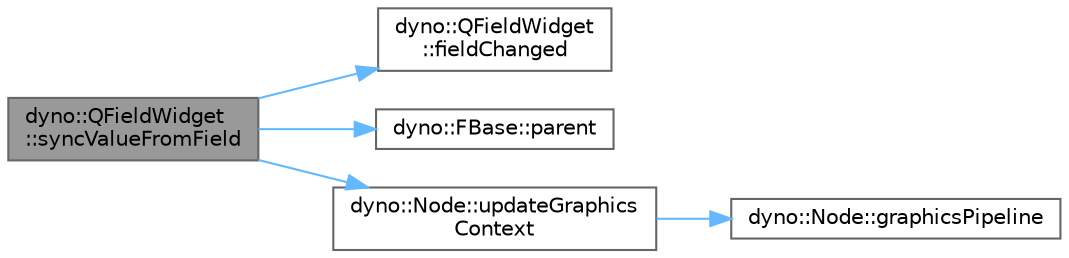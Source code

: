 digraph "dyno::QFieldWidget::syncValueFromField"
{
 // LATEX_PDF_SIZE
  bgcolor="transparent";
  edge [fontname=Helvetica,fontsize=10,labelfontname=Helvetica,labelfontsize=10];
  node [fontname=Helvetica,fontsize=10,shape=box,height=0.2,width=0.4];
  rankdir="LR";
  Node1 [id="Node000001",label="dyno::QFieldWidget\l::syncValueFromField",height=0.2,width=0.4,color="gray40", fillcolor="grey60", style="filled", fontcolor="black",tooltip=" "];
  Node1 -> Node2 [id="edge1_Node000001_Node000002",color="steelblue1",style="solid",tooltip=" "];
  Node2 [id="Node000002",label="dyno::QFieldWidget\l::fieldChanged",height=0.2,width=0.4,color="grey40", fillcolor="white", style="filled",URL="$classdyno_1_1_q_field_widget.html#a9adabca8f0506d375afc8ba760ba7525",tooltip=" "];
  Node1 -> Node3 [id="edge2_Node000001_Node000003",color="steelblue1",style="solid",tooltip=" "];
  Node3 [id="Node000003",label="dyno::FBase::parent",height=0.2,width=0.4,color="grey40", fillcolor="white", style="filled",URL="$classdyno_1_1_f_base.html#a08c738d00eb98bf68af352c6eb7a2d4f",tooltip=" "];
  Node1 -> Node4 [id="edge3_Node000001_Node000004",color="steelblue1",style="solid",tooltip=" "];
  Node4 [id="Node000004",label="dyno::Node::updateGraphics\lContext",height=0.2,width=0.4,color="grey40", fillcolor="white", style="filled",URL="$classdyno_1_1_node.html#a7a74700d644f14ebc0f155add4619830",tooltip=" "];
  Node4 -> Node5 [id="edge4_Node000004_Node000005",color="steelblue1",style="solid",tooltip=" "];
  Node5 [id="Node000005",label="dyno::Node::graphicsPipeline",height=0.2,width=0.4,color="grey40", fillcolor="white", style="filled",URL="$classdyno_1_1_node.html#a0a775162e9f479bc5b4252fc2afc1226",tooltip=" "];
}
